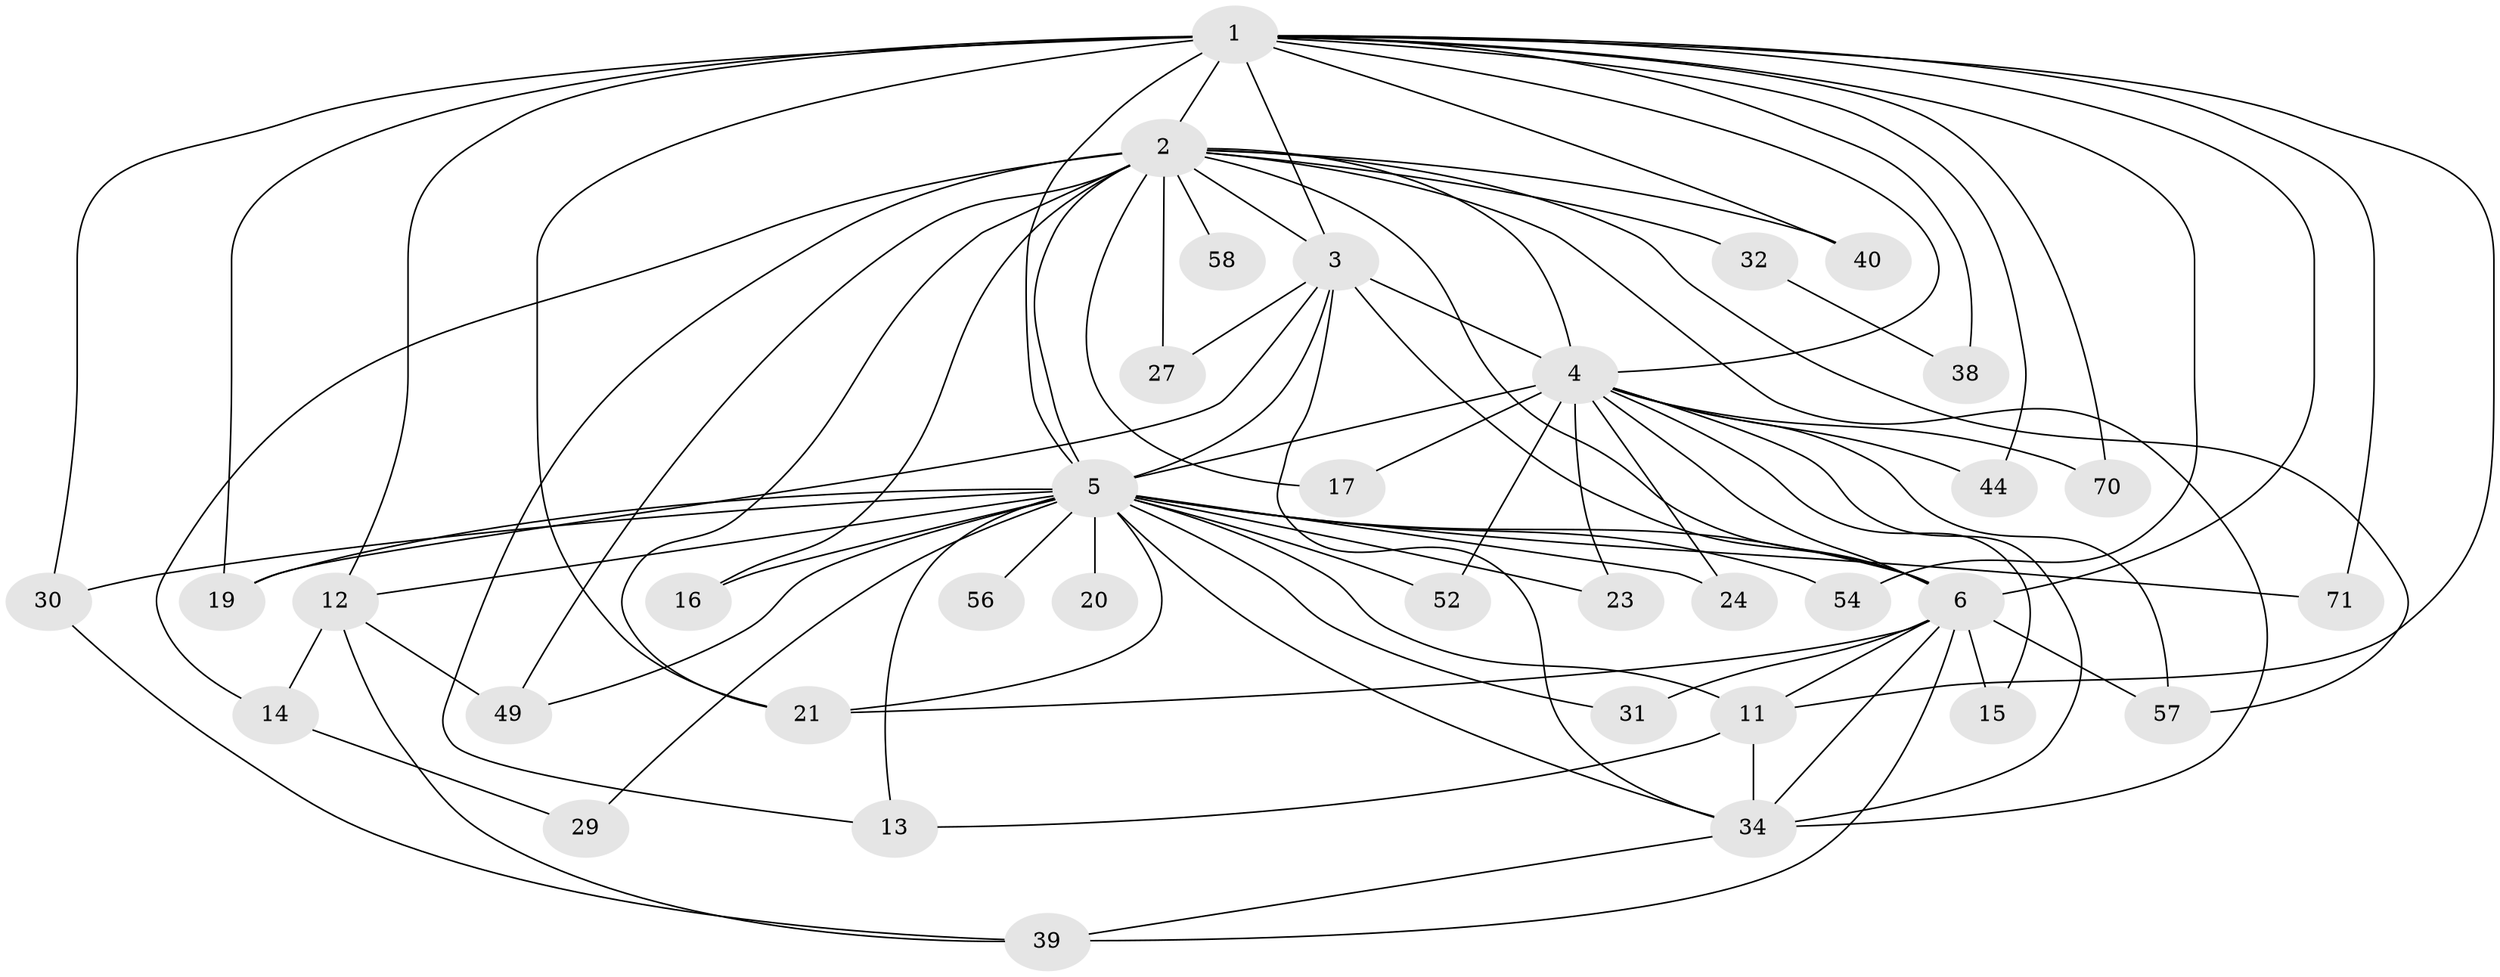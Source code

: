 // original degree distribution, {18: 0.0410958904109589, 20: 0.0273972602739726, 15: 0.0136986301369863, 19: 0.0136986301369863, 21: 0.0136986301369863, 17: 0.0136986301369863, 12: 0.0136986301369863, 5: 0.0684931506849315, 4: 0.0410958904109589, 3: 0.1780821917808219, 2: 0.5616438356164384, 6: 0.0136986301369863}
// Generated by graph-tools (version 1.1) at 2025/13/03/09/25 04:13:57]
// undirected, 36 vertices, 84 edges
graph export_dot {
graph [start="1"]
  node [color=gray90,style=filled];
  1 [super="+18+47"];
  2 [super="+9"];
  3 [super="+25+45"];
  4;
  5 [super="+48+35+8+43+60+7"];
  6 [super="+36"];
  11;
  12;
  13 [super="+62+33"];
  14;
  15;
  16;
  17;
  19 [super="+55+28"];
  20;
  21 [super="+22"];
  23;
  24;
  27;
  29;
  30;
  31;
  32;
  34 [super="+53+37"];
  38;
  39 [super="+51"];
  40;
  44;
  49 [super="+65"];
  52;
  54;
  56;
  57 [super="+63"];
  58;
  70;
  71;
  1 -- 2 [weight=3];
  1 -- 3 [weight=2];
  1 -- 4;
  1 -- 5 [weight=4];
  1 -- 6;
  1 -- 12;
  1 -- 21;
  1 -- 30;
  1 -- 44;
  1 -- 54;
  1 -- 70;
  1 -- 71;
  1 -- 19;
  1 -- 38;
  1 -- 40;
  1 -- 11;
  2 -- 3 [weight=4];
  2 -- 4 [weight=2];
  2 -- 5 [weight=10];
  2 -- 6 [weight=2];
  2 -- 13 [weight=2];
  2 -- 16;
  2 -- 17;
  2 -- 21;
  2 -- 27;
  2 -- 32 [weight=2];
  2 -- 57;
  2 -- 58 [weight=2];
  2 -- 40;
  2 -- 14;
  2 -- 49;
  2 -- 34;
  3 -- 4;
  3 -- 5 [weight=7];
  3 -- 6;
  3 -- 27;
  3 -- 19;
  3 -- 34;
  4 -- 5 [weight=4];
  4 -- 6;
  4 -- 15;
  4 -- 17;
  4 -- 23;
  4 -- 24;
  4 -- 34;
  4 -- 44;
  4 -- 52;
  4 -- 70;
  4 -- 57;
  5 -- 6 [weight=6];
  5 -- 16;
  5 -- 34 [weight=2];
  5 -- 11;
  5 -- 54;
  5 -- 24;
  5 -- 56 [weight=2];
  5 -- 31;
  5 -- 13 [weight=3];
  5 -- 71;
  5 -- 12;
  5 -- 19 [weight=2];
  5 -- 20 [weight=2];
  5 -- 23;
  5 -- 29;
  5 -- 30 [weight=2];
  5 -- 49;
  5 -- 52;
  5 -- 21;
  6 -- 11;
  6 -- 15;
  6 -- 31;
  6 -- 34 [weight=2];
  6 -- 57;
  6 -- 39;
  6 -- 21;
  11 -- 13;
  11 -- 34;
  12 -- 14;
  12 -- 39;
  12 -- 49;
  14 -- 29;
  30 -- 39;
  32 -- 38;
  34 -- 39;
}
